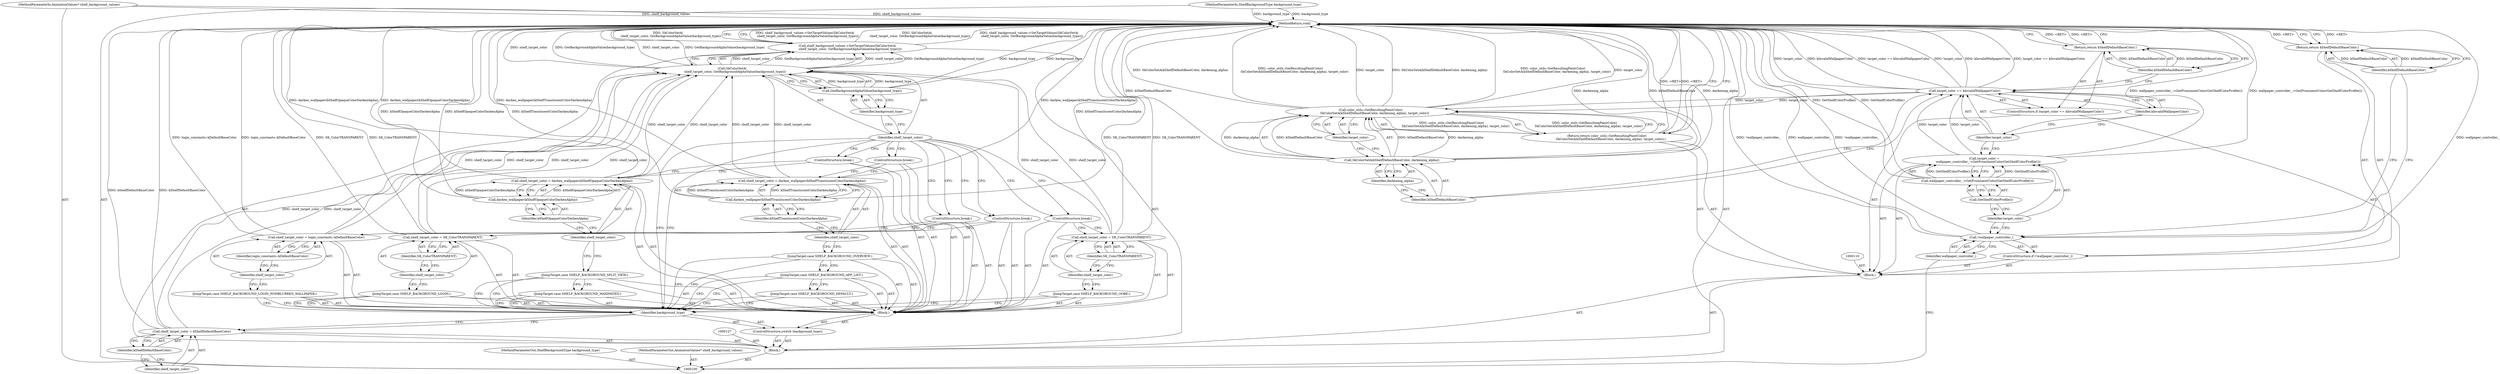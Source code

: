 digraph "1_Chrome_f2f703241635fa96fa630b83afcc9a330cc21b7e_1" {
"1000169" [label="(MethodReturn,void)"];
"1000120" [label="(Identifier,kShelfDefaultBaseColor)"];
"1000119" [label="(Return,return kShelfDefaultBaseColor;)"];
"1000122" [label="(Call,color_utils::GetResultingPaintColor(\n        SkColorSetA(kShelfDefaultBaseColor, darkening_alpha), target_color))"];
"1000121" [label="(Return,return color_utils::GetResultingPaintColor(\n        SkColorSetA(kShelfDefaultBaseColor, darkening_alpha), target_color);)"];
"1000124" [label="(Identifier,kShelfDefaultBaseColor)"];
"1000125" [label="(Identifier,darkening_alpha)"];
"1000126" [label="(Identifier,target_color)"];
"1000123" [label="(Call,SkColorSetA(kShelfDefaultBaseColor, darkening_alpha))"];
"1000128" [label="(Call,shelf_target_color = kShelfDefaultBaseColor)"];
"1000129" [label="(Identifier,shelf_target_color)"];
"1000130" [label="(Identifier,kShelfDefaultBaseColor)"];
"1000132" [label="(Identifier,background_type)"];
"1000131" [label="(ControlStructure,switch (background_type))"];
"1000133" [label="(Block,)"];
"1000134" [label="(JumpTarget,case SHELF_BACKGROUND_DEFAULT:)"];
"1000135" [label="(JumpTarget,case SHELF_BACKGROUND_APP_LIST:)"];
"1000136" [label="(JumpTarget,case SHELF_BACKGROUND_OVERVIEW:)"];
"1000101" [label="(MethodParameterIn,ShelfBackgroundType background_type)"];
"1000219" [label="(MethodParameterOut,ShelfBackgroundType background_type)"];
"1000139" [label="(Call,darken_wallpaper(kShelfTranslucentColorDarkenAlpha))"];
"1000140" [label="(Identifier,kShelfTranslucentColorDarkenAlpha)"];
"1000137" [label="(Call,shelf_target_color = darken_wallpaper(kShelfTranslucentColorDarkenAlpha))"];
"1000138" [label="(Identifier,shelf_target_color)"];
"1000141" [label="(ControlStructure,break;)"];
"1000142" [label="(JumpTarget,case SHELF_BACKGROUND_MAXIMIZED:)"];
"1000143" [label="(JumpTarget,case SHELF_BACKGROUND_SPLIT_VIEW:)"];
"1000146" [label="(Call,darken_wallpaper(kShelfOpaqueColorDarkenAlpha))"];
"1000147" [label="(Identifier,kShelfOpaqueColorDarkenAlpha)"];
"1000144" [label="(Call,shelf_target_color = darken_wallpaper(kShelfOpaqueColorDarkenAlpha))"];
"1000145" [label="(Identifier,shelf_target_color)"];
"1000148" [label="(ControlStructure,break;)"];
"1000149" [label="(JumpTarget,case SHELF_BACKGROUND_OOBE:)"];
"1000152" [label="(Identifier,SK_ColorTRANSPARENT)"];
"1000150" [label="(Call,shelf_target_color = SK_ColorTRANSPARENT)"];
"1000151" [label="(Identifier,shelf_target_color)"];
"1000153" [label="(ControlStructure,break;)"];
"1000154" [label="(JumpTarget,case SHELF_BACKGROUND_LOGIN:)"];
"1000102" [label="(MethodParameterIn,AnimationValues* shelf_background_values)"];
"1000220" [label="(MethodParameterOut,AnimationValues* shelf_background_values)"];
"1000103" [label="(Block,)"];
"1000157" [label="(Identifier,SK_ColorTRANSPARENT)"];
"1000155" [label="(Call,shelf_target_color = SK_ColorTRANSPARENT)"];
"1000156" [label="(Identifier,shelf_target_color)"];
"1000158" [label="(ControlStructure,break;)"];
"1000159" [label="(JumpTarget,case SHELF_BACKGROUND_LOGIN_NONBLURRED_WALLPAPER:)"];
"1000162" [label="(Identifier,login_constants::kDefaultBaseColor)"];
"1000160" [label="(Call,shelf_target_color = login_constants::kDefaultBaseColor)"];
"1000161" [label="(Identifier,shelf_target_color)"];
"1000163" [label="(ControlStructure,break;)"];
"1000164" [label="(Call,shelf_background_values->SetTargetValues(SkColorSetA(\n      shelf_target_color, GetBackgroundAlphaValue(background_type))))"];
"1000165" [label="(Call,SkColorSetA(\n      shelf_target_color, GetBackgroundAlphaValue(background_type)))"];
"1000167" [label="(Call,GetBackgroundAlphaValue(background_type))"];
"1000168" [label="(Identifier,background_type)"];
"1000166" [label="(Identifier,shelf_target_color)"];
"1000105" [label="(ControlStructure,if (!wallpaper_controller_))"];
"1000106" [label="(Call,!wallpaper_controller_)"];
"1000107" [label="(Identifier,wallpaper_controller_)"];
"1000109" [label="(Identifier,kShelfDefaultBaseColor)"];
"1000108" [label="(Return,return kShelfDefaultBaseColor;)"];
"1000111" [label="(Call,target_color =\n        wallpaper_controller_->GetProminentColor(GetShelfColorProfile()))"];
"1000112" [label="(Identifier,target_color)"];
"1000104" [label="(Block,)"];
"1000114" [label="(Call,GetShelfColorProfile())"];
"1000113" [label="(Call,wallpaper_controller_->GetProminentColor(GetShelfColorProfile()))"];
"1000118" [label="(Identifier,kInvalidWallpaperColor)"];
"1000115" [label="(ControlStructure,if (target_color == kInvalidWallpaperColor))"];
"1000116" [label="(Call,target_color == kInvalidWallpaperColor)"];
"1000117" [label="(Identifier,target_color)"];
"1000169" -> "1000100"  [label="AST: "];
"1000169" -> "1000108"  [label="CFG: "];
"1000169" -> "1000119"  [label="CFG: "];
"1000169" -> "1000121"  [label="CFG: "];
"1000169" -> "1000164"  [label="CFG: "];
"1000116" -> "1000169"  [label="DDG: target_color"];
"1000116" -> "1000169"  [label="DDG: kInvalidWallpaperColor"];
"1000116" -> "1000169"  [label="DDG: target_color == kInvalidWallpaperColor"];
"1000123" -> "1000169"  [label="DDG: darkening_alpha"];
"1000123" -> "1000169"  [label="DDG: kShelfDefaultBaseColor"];
"1000106" -> "1000169"  [label="DDG: wallpaper_controller_"];
"1000106" -> "1000169"  [label="DDG: !wallpaper_controller_"];
"1000155" -> "1000169"  [label="DDG: SK_ColorTRANSPARENT"];
"1000102" -> "1000169"  [label="DDG: shelf_background_values"];
"1000122" -> "1000169"  [label="DDG: color_utils::GetResultingPaintColor(\n        SkColorSetA(kShelfDefaultBaseColor, darkening_alpha), target_color)"];
"1000122" -> "1000169"  [label="DDG: target_color"];
"1000122" -> "1000169"  [label="DDG: SkColorSetA(kShelfDefaultBaseColor, darkening_alpha)"];
"1000167" -> "1000169"  [label="DDG: background_type"];
"1000128" -> "1000169"  [label="DDG: kShelfDefaultBaseColor"];
"1000164" -> "1000169"  [label="DDG: shelf_background_values->SetTargetValues(SkColorSetA(\n      shelf_target_color, GetBackgroundAlphaValue(background_type)))"];
"1000164" -> "1000169"  [label="DDG: SkColorSetA(\n      shelf_target_color, GetBackgroundAlphaValue(background_type))"];
"1000113" -> "1000169"  [label="DDG: GetShelfColorProfile()"];
"1000137" -> "1000169"  [label="DDG: darken_wallpaper(kShelfTranslucentColorDarkenAlpha)"];
"1000165" -> "1000169"  [label="DDG: shelf_target_color"];
"1000165" -> "1000169"  [label="DDG: GetBackgroundAlphaValue(background_type)"];
"1000139" -> "1000169"  [label="DDG: kShelfTranslucentColorDarkenAlpha"];
"1000150" -> "1000169"  [label="DDG: SK_ColorTRANSPARENT"];
"1000111" -> "1000169"  [label="DDG: wallpaper_controller_->GetProminentColor(GetShelfColorProfile())"];
"1000101" -> "1000169"  [label="DDG: background_type"];
"1000160" -> "1000169"  [label="DDG: login_constants::kDefaultBaseColor"];
"1000144" -> "1000169"  [label="DDG: darken_wallpaper(kShelfOpaqueColorDarkenAlpha)"];
"1000146" -> "1000169"  [label="DDG: kShelfOpaqueColorDarkenAlpha"];
"1000121" -> "1000169"  [label="DDG: <RET>"];
"1000119" -> "1000169"  [label="DDG: <RET>"];
"1000108" -> "1000169"  [label="DDG: <RET>"];
"1000120" -> "1000119"  [label="AST: "];
"1000120" -> "1000116"  [label="CFG: "];
"1000119" -> "1000120"  [label="CFG: "];
"1000120" -> "1000119"  [label="DDG: kShelfDefaultBaseColor"];
"1000119" -> "1000115"  [label="AST: "];
"1000119" -> "1000120"  [label="CFG: "];
"1000120" -> "1000119"  [label="AST: "];
"1000169" -> "1000119"  [label="CFG: "];
"1000119" -> "1000169"  [label="DDG: <RET>"];
"1000120" -> "1000119"  [label="DDG: kShelfDefaultBaseColor"];
"1000122" -> "1000121"  [label="AST: "];
"1000122" -> "1000126"  [label="CFG: "];
"1000123" -> "1000122"  [label="AST: "];
"1000126" -> "1000122"  [label="AST: "];
"1000121" -> "1000122"  [label="CFG: "];
"1000122" -> "1000169"  [label="DDG: color_utils::GetResultingPaintColor(\n        SkColorSetA(kShelfDefaultBaseColor, darkening_alpha), target_color)"];
"1000122" -> "1000169"  [label="DDG: target_color"];
"1000122" -> "1000169"  [label="DDG: SkColorSetA(kShelfDefaultBaseColor, darkening_alpha)"];
"1000122" -> "1000121"  [label="DDG: color_utils::GetResultingPaintColor(\n        SkColorSetA(kShelfDefaultBaseColor, darkening_alpha), target_color)"];
"1000123" -> "1000122"  [label="DDG: kShelfDefaultBaseColor"];
"1000123" -> "1000122"  [label="DDG: darkening_alpha"];
"1000116" -> "1000122"  [label="DDG: target_color"];
"1000121" -> "1000104"  [label="AST: "];
"1000121" -> "1000122"  [label="CFG: "];
"1000122" -> "1000121"  [label="AST: "];
"1000169" -> "1000121"  [label="CFG: "];
"1000121" -> "1000169"  [label="DDG: <RET>"];
"1000122" -> "1000121"  [label="DDG: color_utils::GetResultingPaintColor(\n        SkColorSetA(kShelfDefaultBaseColor, darkening_alpha), target_color)"];
"1000124" -> "1000123"  [label="AST: "];
"1000124" -> "1000116"  [label="CFG: "];
"1000125" -> "1000124"  [label="CFG: "];
"1000125" -> "1000123"  [label="AST: "];
"1000125" -> "1000124"  [label="CFG: "];
"1000123" -> "1000125"  [label="CFG: "];
"1000126" -> "1000122"  [label="AST: "];
"1000126" -> "1000123"  [label="CFG: "];
"1000122" -> "1000126"  [label="CFG: "];
"1000123" -> "1000122"  [label="AST: "];
"1000123" -> "1000125"  [label="CFG: "];
"1000124" -> "1000123"  [label="AST: "];
"1000125" -> "1000123"  [label="AST: "];
"1000126" -> "1000123"  [label="CFG: "];
"1000123" -> "1000169"  [label="DDG: darkening_alpha"];
"1000123" -> "1000169"  [label="DDG: kShelfDefaultBaseColor"];
"1000123" -> "1000122"  [label="DDG: kShelfDefaultBaseColor"];
"1000123" -> "1000122"  [label="DDG: darkening_alpha"];
"1000128" -> "1000103"  [label="AST: "];
"1000128" -> "1000130"  [label="CFG: "];
"1000129" -> "1000128"  [label="AST: "];
"1000130" -> "1000128"  [label="AST: "];
"1000132" -> "1000128"  [label="CFG: "];
"1000128" -> "1000169"  [label="DDG: kShelfDefaultBaseColor"];
"1000128" -> "1000165"  [label="DDG: shelf_target_color"];
"1000129" -> "1000128"  [label="AST: "];
"1000130" -> "1000129"  [label="CFG: "];
"1000130" -> "1000128"  [label="AST: "];
"1000130" -> "1000129"  [label="CFG: "];
"1000128" -> "1000130"  [label="CFG: "];
"1000132" -> "1000131"  [label="AST: "];
"1000132" -> "1000128"  [label="CFG: "];
"1000134" -> "1000132"  [label="CFG: "];
"1000135" -> "1000132"  [label="CFG: "];
"1000136" -> "1000132"  [label="CFG: "];
"1000142" -> "1000132"  [label="CFG: "];
"1000143" -> "1000132"  [label="CFG: "];
"1000149" -> "1000132"  [label="CFG: "];
"1000154" -> "1000132"  [label="CFG: "];
"1000159" -> "1000132"  [label="CFG: "];
"1000166" -> "1000132"  [label="CFG: "];
"1000131" -> "1000103"  [label="AST: "];
"1000132" -> "1000131"  [label="AST: "];
"1000133" -> "1000131"  [label="AST: "];
"1000133" -> "1000131"  [label="AST: "];
"1000134" -> "1000133"  [label="AST: "];
"1000135" -> "1000133"  [label="AST: "];
"1000136" -> "1000133"  [label="AST: "];
"1000137" -> "1000133"  [label="AST: "];
"1000141" -> "1000133"  [label="AST: "];
"1000142" -> "1000133"  [label="AST: "];
"1000143" -> "1000133"  [label="AST: "];
"1000144" -> "1000133"  [label="AST: "];
"1000148" -> "1000133"  [label="AST: "];
"1000149" -> "1000133"  [label="AST: "];
"1000150" -> "1000133"  [label="AST: "];
"1000153" -> "1000133"  [label="AST: "];
"1000154" -> "1000133"  [label="AST: "];
"1000155" -> "1000133"  [label="AST: "];
"1000158" -> "1000133"  [label="AST: "];
"1000159" -> "1000133"  [label="AST: "];
"1000160" -> "1000133"  [label="AST: "];
"1000163" -> "1000133"  [label="AST: "];
"1000134" -> "1000133"  [label="AST: "];
"1000134" -> "1000132"  [label="CFG: "];
"1000135" -> "1000134"  [label="CFG: "];
"1000135" -> "1000133"  [label="AST: "];
"1000135" -> "1000132"  [label="CFG: "];
"1000135" -> "1000134"  [label="CFG: "];
"1000136" -> "1000135"  [label="CFG: "];
"1000136" -> "1000133"  [label="AST: "];
"1000136" -> "1000132"  [label="CFG: "];
"1000136" -> "1000135"  [label="CFG: "];
"1000138" -> "1000136"  [label="CFG: "];
"1000101" -> "1000100"  [label="AST: "];
"1000101" -> "1000169"  [label="DDG: background_type"];
"1000219" -> "1000100"  [label="AST: "];
"1000139" -> "1000137"  [label="AST: "];
"1000139" -> "1000140"  [label="CFG: "];
"1000140" -> "1000139"  [label="AST: "];
"1000137" -> "1000139"  [label="CFG: "];
"1000139" -> "1000169"  [label="DDG: kShelfTranslucentColorDarkenAlpha"];
"1000139" -> "1000137"  [label="DDG: kShelfTranslucentColorDarkenAlpha"];
"1000140" -> "1000139"  [label="AST: "];
"1000140" -> "1000138"  [label="CFG: "];
"1000139" -> "1000140"  [label="CFG: "];
"1000137" -> "1000133"  [label="AST: "];
"1000137" -> "1000139"  [label="CFG: "];
"1000138" -> "1000137"  [label="AST: "];
"1000139" -> "1000137"  [label="AST: "];
"1000141" -> "1000137"  [label="CFG: "];
"1000137" -> "1000169"  [label="DDG: darken_wallpaper(kShelfTranslucentColorDarkenAlpha)"];
"1000139" -> "1000137"  [label="DDG: kShelfTranslucentColorDarkenAlpha"];
"1000137" -> "1000165"  [label="DDG: shelf_target_color"];
"1000138" -> "1000137"  [label="AST: "];
"1000138" -> "1000136"  [label="CFG: "];
"1000140" -> "1000138"  [label="CFG: "];
"1000141" -> "1000133"  [label="AST: "];
"1000141" -> "1000137"  [label="CFG: "];
"1000166" -> "1000141"  [label="CFG: "];
"1000142" -> "1000133"  [label="AST: "];
"1000142" -> "1000132"  [label="CFG: "];
"1000143" -> "1000142"  [label="CFG: "];
"1000143" -> "1000133"  [label="AST: "];
"1000143" -> "1000132"  [label="CFG: "];
"1000143" -> "1000142"  [label="CFG: "];
"1000145" -> "1000143"  [label="CFG: "];
"1000146" -> "1000144"  [label="AST: "];
"1000146" -> "1000147"  [label="CFG: "];
"1000147" -> "1000146"  [label="AST: "];
"1000144" -> "1000146"  [label="CFG: "];
"1000146" -> "1000169"  [label="DDG: kShelfOpaqueColorDarkenAlpha"];
"1000146" -> "1000144"  [label="DDG: kShelfOpaqueColorDarkenAlpha"];
"1000147" -> "1000146"  [label="AST: "];
"1000147" -> "1000145"  [label="CFG: "];
"1000146" -> "1000147"  [label="CFG: "];
"1000144" -> "1000133"  [label="AST: "];
"1000144" -> "1000146"  [label="CFG: "];
"1000145" -> "1000144"  [label="AST: "];
"1000146" -> "1000144"  [label="AST: "];
"1000148" -> "1000144"  [label="CFG: "];
"1000144" -> "1000169"  [label="DDG: darken_wallpaper(kShelfOpaqueColorDarkenAlpha)"];
"1000146" -> "1000144"  [label="DDG: kShelfOpaqueColorDarkenAlpha"];
"1000144" -> "1000165"  [label="DDG: shelf_target_color"];
"1000145" -> "1000144"  [label="AST: "];
"1000145" -> "1000143"  [label="CFG: "];
"1000147" -> "1000145"  [label="CFG: "];
"1000148" -> "1000133"  [label="AST: "];
"1000148" -> "1000144"  [label="CFG: "];
"1000166" -> "1000148"  [label="CFG: "];
"1000149" -> "1000133"  [label="AST: "];
"1000149" -> "1000132"  [label="CFG: "];
"1000151" -> "1000149"  [label="CFG: "];
"1000152" -> "1000150"  [label="AST: "];
"1000152" -> "1000151"  [label="CFG: "];
"1000150" -> "1000152"  [label="CFG: "];
"1000150" -> "1000133"  [label="AST: "];
"1000150" -> "1000152"  [label="CFG: "];
"1000151" -> "1000150"  [label="AST: "];
"1000152" -> "1000150"  [label="AST: "];
"1000153" -> "1000150"  [label="CFG: "];
"1000150" -> "1000169"  [label="DDG: SK_ColorTRANSPARENT"];
"1000150" -> "1000165"  [label="DDG: shelf_target_color"];
"1000151" -> "1000150"  [label="AST: "];
"1000151" -> "1000149"  [label="CFG: "];
"1000152" -> "1000151"  [label="CFG: "];
"1000153" -> "1000133"  [label="AST: "];
"1000153" -> "1000150"  [label="CFG: "];
"1000166" -> "1000153"  [label="CFG: "];
"1000154" -> "1000133"  [label="AST: "];
"1000154" -> "1000132"  [label="CFG: "];
"1000156" -> "1000154"  [label="CFG: "];
"1000102" -> "1000100"  [label="AST: "];
"1000102" -> "1000169"  [label="DDG: shelf_background_values"];
"1000220" -> "1000100"  [label="AST: "];
"1000103" -> "1000100"  [label="AST: "];
"1000104" -> "1000103"  [label="AST: "];
"1000127" -> "1000103"  [label="AST: "];
"1000128" -> "1000103"  [label="AST: "];
"1000131" -> "1000103"  [label="AST: "];
"1000164" -> "1000103"  [label="AST: "];
"1000157" -> "1000155"  [label="AST: "];
"1000157" -> "1000156"  [label="CFG: "];
"1000155" -> "1000157"  [label="CFG: "];
"1000155" -> "1000133"  [label="AST: "];
"1000155" -> "1000157"  [label="CFG: "];
"1000156" -> "1000155"  [label="AST: "];
"1000157" -> "1000155"  [label="AST: "];
"1000158" -> "1000155"  [label="CFG: "];
"1000155" -> "1000169"  [label="DDG: SK_ColorTRANSPARENT"];
"1000155" -> "1000165"  [label="DDG: shelf_target_color"];
"1000156" -> "1000155"  [label="AST: "];
"1000156" -> "1000154"  [label="CFG: "];
"1000157" -> "1000156"  [label="CFG: "];
"1000158" -> "1000133"  [label="AST: "];
"1000158" -> "1000155"  [label="CFG: "];
"1000166" -> "1000158"  [label="CFG: "];
"1000159" -> "1000133"  [label="AST: "];
"1000159" -> "1000132"  [label="CFG: "];
"1000161" -> "1000159"  [label="CFG: "];
"1000162" -> "1000160"  [label="AST: "];
"1000162" -> "1000161"  [label="CFG: "];
"1000160" -> "1000162"  [label="CFG: "];
"1000160" -> "1000133"  [label="AST: "];
"1000160" -> "1000162"  [label="CFG: "];
"1000161" -> "1000160"  [label="AST: "];
"1000162" -> "1000160"  [label="AST: "];
"1000163" -> "1000160"  [label="CFG: "];
"1000160" -> "1000169"  [label="DDG: login_constants::kDefaultBaseColor"];
"1000160" -> "1000165"  [label="DDG: shelf_target_color"];
"1000161" -> "1000160"  [label="AST: "];
"1000161" -> "1000159"  [label="CFG: "];
"1000162" -> "1000161"  [label="CFG: "];
"1000163" -> "1000133"  [label="AST: "];
"1000163" -> "1000160"  [label="CFG: "];
"1000166" -> "1000163"  [label="CFG: "];
"1000164" -> "1000103"  [label="AST: "];
"1000164" -> "1000165"  [label="CFG: "];
"1000165" -> "1000164"  [label="AST: "];
"1000169" -> "1000164"  [label="CFG: "];
"1000164" -> "1000169"  [label="DDG: shelf_background_values->SetTargetValues(SkColorSetA(\n      shelf_target_color, GetBackgroundAlphaValue(background_type)))"];
"1000164" -> "1000169"  [label="DDG: SkColorSetA(\n      shelf_target_color, GetBackgroundAlphaValue(background_type))"];
"1000165" -> "1000164"  [label="DDG: shelf_target_color"];
"1000165" -> "1000164"  [label="DDG: GetBackgroundAlphaValue(background_type)"];
"1000165" -> "1000164"  [label="AST: "];
"1000165" -> "1000167"  [label="CFG: "];
"1000166" -> "1000165"  [label="AST: "];
"1000167" -> "1000165"  [label="AST: "];
"1000164" -> "1000165"  [label="CFG: "];
"1000165" -> "1000169"  [label="DDG: shelf_target_color"];
"1000165" -> "1000169"  [label="DDG: GetBackgroundAlphaValue(background_type)"];
"1000165" -> "1000164"  [label="DDG: shelf_target_color"];
"1000165" -> "1000164"  [label="DDG: GetBackgroundAlphaValue(background_type)"];
"1000150" -> "1000165"  [label="DDG: shelf_target_color"];
"1000128" -> "1000165"  [label="DDG: shelf_target_color"];
"1000144" -> "1000165"  [label="DDG: shelf_target_color"];
"1000160" -> "1000165"  [label="DDG: shelf_target_color"];
"1000155" -> "1000165"  [label="DDG: shelf_target_color"];
"1000137" -> "1000165"  [label="DDG: shelf_target_color"];
"1000167" -> "1000165"  [label="DDG: background_type"];
"1000167" -> "1000165"  [label="AST: "];
"1000167" -> "1000168"  [label="CFG: "];
"1000168" -> "1000167"  [label="AST: "];
"1000165" -> "1000167"  [label="CFG: "];
"1000167" -> "1000169"  [label="DDG: background_type"];
"1000167" -> "1000165"  [label="DDG: background_type"];
"1000168" -> "1000167"  [label="AST: "];
"1000168" -> "1000166"  [label="CFG: "];
"1000167" -> "1000168"  [label="CFG: "];
"1000166" -> "1000165"  [label="AST: "];
"1000166" -> "1000132"  [label="CFG: "];
"1000166" -> "1000141"  [label="CFG: "];
"1000166" -> "1000148"  [label="CFG: "];
"1000166" -> "1000153"  [label="CFG: "];
"1000166" -> "1000158"  [label="CFG: "];
"1000166" -> "1000163"  [label="CFG: "];
"1000168" -> "1000166"  [label="CFG: "];
"1000105" -> "1000104"  [label="AST: "];
"1000106" -> "1000105"  [label="AST: "];
"1000108" -> "1000105"  [label="AST: "];
"1000106" -> "1000105"  [label="AST: "];
"1000106" -> "1000107"  [label="CFG: "];
"1000107" -> "1000106"  [label="AST: "];
"1000109" -> "1000106"  [label="CFG: "];
"1000112" -> "1000106"  [label="CFG: "];
"1000106" -> "1000169"  [label="DDG: wallpaper_controller_"];
"1000106" -> "1000169"  [label="DDG: !wallpaper_controller_"];
"1000107" -> "1000106"  [label="AST: "];
"1000107" -> "1000100"  [label="CFG: "];
"1000106" -> "1000107"  [label="CFG: "];
"1000109" -> "1000108"  [label="AST: "];
"1000109" -> "1000106"  [label="CFG: "];
"1000108" -> "1000109"  [label="CFG: "];
"1000109" -> "1000108"  [label="DDG: kShelfDefaultBaseColor"];
"1000108" -> "1000105"  [label="AST: "];
"1000108" -> "1000109"  [label="CFG: "];
"1000109" -> "1000108"  [label="AST: "];
"1000169" -> "1000108"  [label="CFG: "];
"1000108" -> "1000169"  [label="DDG: <RET>"];
"1000109" -> "1000108"  [label="DDG: kShelfDefaultBaseColor"];
"1000111" -> "1000104"  [label="AST: "];
"1000111" -> "1000113"  [label="CFG: "];
"1000112" -> "1000111"  [label="AST: "];
"1000113" -> "1000111"  [label="AST: "];
"1000117" -> "1000111"  [label="CFG: "];
"1000111" -> "1000169"  [label="DDG: wallpaper_controller_->GetProminentColor(GetShelfColorProfile())"];
"1000113" -> "1000111"  [label="DDG: GetShelfColorProfile()"];
"1000111" -> "1000116"  [label="DDG: target_color"];
"1000112" -> "1000111"  [label="AST: "];
"1000112" -> "1000106"  [label="CFG: "];
"1000114" -> "1000112"  [label="CFG: "];
"1000104" -> "1000103"  [label="AST: "];
"1000105" -> "1000104"  [label="AST: "];
"1000110" -> "1000104"  [label="AST: "];
"1000111" -> "1000104"  [label="AST: "];
"1000115" -> "1000104"  [label="AST: "];
"1000121" -> "1000104"  [label="AST: "];
"1000114" -> "1000113"  [label="AST: "];
"1000114" -> "1000112"  [label="CFG: "];
"1000113" -> "1000114"  [label="CFG: "];
"1000113" -> "1000111"  [label="AST: "];
"1000113" -> "1000114"  [label="CFG: "];
"1000114" -> "1000113"  [label="AST: "];
"1000111" -> "1000113"  [label="CFG: "];
"1000113" -> "1000169"  [label="DDG: GetShelfColorProfile()"];
"1000113" -> "1000111"  [label="DDG: GetShelfColorProfile()"];
"1000118" -> "1000116"  [label="AST: "];
"1000118" -> "1000117"  [label="CFG: "];
"1000116" -> "1000118"  [label="CFG: "];
"1000115" -> "1000104"  [label="AST: "];
"1000116" -> "1000115"  [label="AST: "];
"1000119" -> "1000115"  [label="AST: "];
"1000116" -> "1000115"  [label="AST: "];
"1000116" -> "1000118"  [label="CFG: "];
"1000117" -> "1000116"  [label="AST: "];
"1000118" -> "1000116"  [label="AST: "];
"1000120" -> "1000116"  [label="CFG: "];
"1000124" -> "1000116"  [label="CFG: "];
"1000116" -> "1000169"  [label="DDG: target_color"];
"1000116" -> "1000169"  [label="DDG: kInvalidWallpaperColor"];
"1000116" -> "1000169"  [label="DDG: target_color == kInvalidWallpaperColor"];
"1000111" -> "1000116"  [label="DDG: target_color"];
"1000116" -> "1000122"  [label="DDG: target_color"];
"1000117" -> "1000116"  [label="AST: "];
"1000117" -> "1000111"  [label="CFG: "];
"1000118" -> "1000117"  [label="CFG: "];
}
